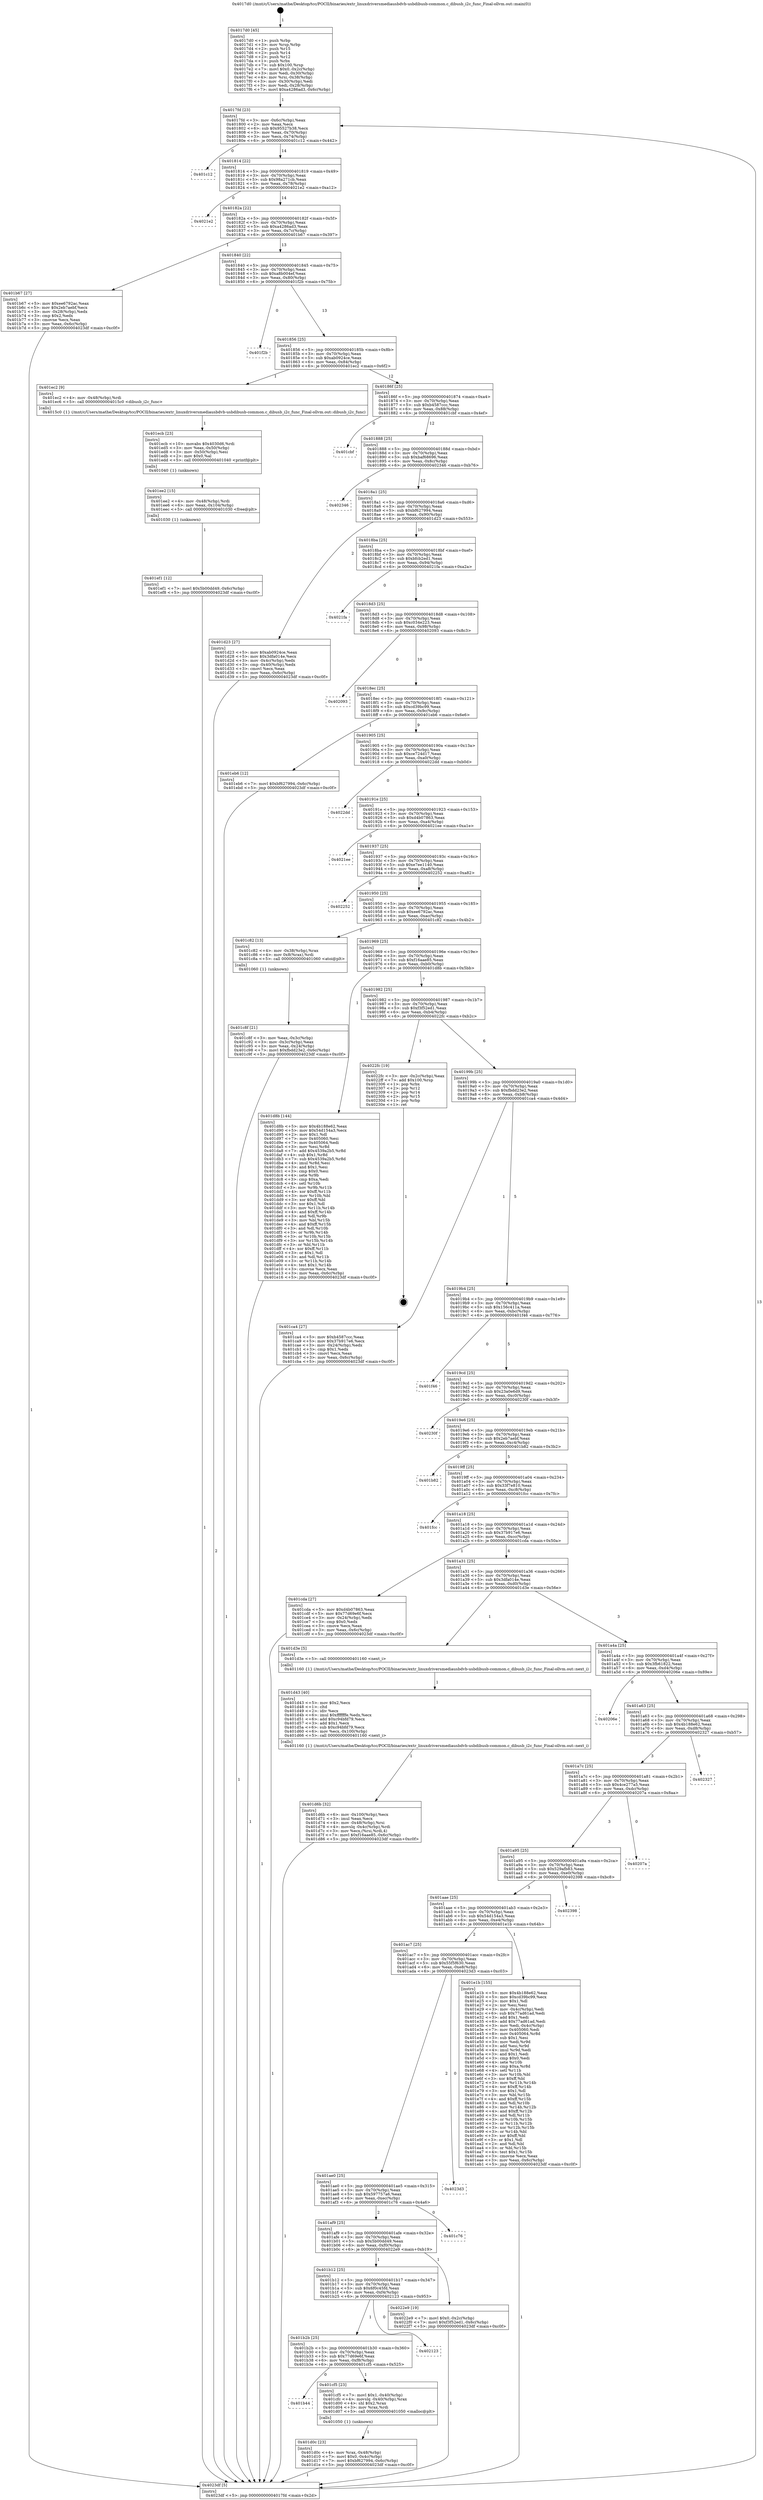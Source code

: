 digraph "0x4017d0" {
  label = "0x4017d0 (/mnt/c/Users/mathe/Desktop/tcc/POCII/binaries/extr_linuxdriversmediausbdvb-usbdibusb-common.c_dibusb_i2c_func_Final-ollvm.out::main(0))"
  labelloc = "t"
  node[shape=record]

  Entry [label="",width=0.3,height=0.3,shape=circle,fillcolor=black,style=filled]
  "0x4017fd" [label="{
     0x4017fd [23]\l
     | [instrs]\l
     &nbsp;&nbsp;0x4017fd \<+3\>: mov -0x6c(%rbp),%eax\l
     &nbsp;&nbsp;0x401800 \<+2\>: mov %eax,%ecx\l
     &nbsp;&nbsp;0x401802 \<+6\>: sub $0x95527b38,%ecx\l
     &nbsp;&nbsp;0x401808 \<+3\>: mov %eax,-0x70(%rbp)\l
     &nbsp;&nbsp;0x40180b \<+3\>: mov %ecx,-0x74(%rbp)\l
     &nbsp;&nbsp;0x40180e \<+6\>: je 0000000000401c12 \<main+0x442\>\l
  }"]
  "0x401c12" [label="{
     0x401c12\l
  }", style=dashed]
  "0x401814" [label="{
     0x401814 [22]\l
     | [instrs]\l
     &nbsp;&nbsp;0x401814 \<+5\>: jmp 0000000000401819 \<main+0x49\>\l
     &nbsp;&nbsp;0x401819 \<+3\>: mov -0x70(%rbp),%eax\l
     &nbsp;&nbsp;0x40181c \<+5\>: sub $0x98a271cb,%eax\l
     &nbsp;&nbsp;0x401821 \<+3\>: mov %eax,-0x78(%rbp)\l
     &nbsp;&nbsp;0x401824 \<+6\>: je 00000000004021e2 \<main+0xa12\>\l
  }"]
  Exit [label="",width=0.3,height=0.3,shape=circle,fillcolor=black,style=filled,peripheries=2]
  "0x4021e2" [label="{
     0x4021e2\l
  }", style=dashed]
  "0x40182a" [label="{
     0x40182a [22]\l
     | [instrs]\l
     &nbsp;&nbsp;0x40182a \<+5\>: jmp 000000000040182f \<main+0x5f\>\l
     &nbsp;&nbsp;0x40182f \<+3\>: mov -0x70(%rbp),%eax\l
     &nbsp;&nbsp;0x401832 \<+5\>: sub $0xa4286ad3,%eax\l
     &nbsp;&nbsp;0x401837 \<+3\>: mov %eax,-0x7c(%rbp)\l
     &nbsp;&nbsp;0x40183a \<+6\>: je 0000000000401b67 \<main+0x397\>\l
  }"]
  "0x401ef1" [label="{
     0x401ef1 [12]\l
     | [instrs]\l
     &nbsp;&nbsp;0x401ef1 \<+7\>: movl $0x5b00dd49,-0x6c(%rbp)\l
     &nbsp;&nbsp;0x401ef8 \<+5\>: jmp 00000000004023df \<main+0xc0f\>\l
  }"]
  "0x401b67" [label="{
     0x401b67 [27]\l
     | [instrs]\l
     &nbsp;&nbsp;0x401b67 \<+5\>: mov $0xee6792ac,%eax\l
     &nbsp;&nbsp;0x401b6c \<+5\>: mov $0x2eb7aebf,%ecx\l
     &nbsp;&nbsp;0x401b71 \<+3\>: mov -0x28(%rbp),%edx\l
     &nbsp;&nbsp;0x401b74 \<+3\>: cmp $0x2,%edx\l
     &nbsp;&nbsp;0x401b77 \<+3\>: cmovne %ecx,%eax\l
     &nbsp;&nbsp;0x401b7a \<+3\>: mov %eax,-0x6c(%rbp)\l
     &nbsp;&nbsp;0x401b7d \<+5\>: jmp 00000000004023df \<main+0xc0f\>\l
  }"]
  "0x401840" [label="{
     0x401840 [22]\l
     | [instrs]\l
     &nbsp;&nbsp;0x401840 \<+5\>: jmp 0000000000401845 \<main+0x75\>\l
     &nbsp;&nbsp;0x401845 \<+3\>: mov -0x70(%rbp),%eax\l
     &nbsp;&nbsp;0x401848 \<+5\>: sub $0xa8b004ef,%eax\l
     &nbsp;&nbsp;0x40184d \<+3\>: mov %eax,-0x80(%rbp)\l
     &nbsp;&nbsp;0x401850 \<+6\>: je 0000000000401f2b \<main+0x75b\>\l
  }"]
  "0x4023df" [label="{
     0x4023df [5]\l
     | [instrs]\l
     &nbsp;&nbsp;0x4023df \<+5\>: jmp 00000000004017fd \<main+0x2d\>\l
  }"]
  "0x4017d0" [label="{
     0x4017d0 [45]\l
     | [instrs]\l
     &nbsp;&nbsp;0x4017d0 \<+1\>: push %rbp\l
     &nbsp;&nbsp;0x4017d1 \<+3\>: mov %rsp,%rbp\l
     &nbsp;&nbsp;0x4017d4 \<+2\>: push %r15\l
     &nbsp;&nbsp;0x4017d6 \<+2\>: push %r14\l
     &nbsp;&nbsp;0x4017d8 \<+2\>: push %r12\l
     &nbsp;&nbsp;0x4017da \<+1\>: push %rbx\l
     &nbsp;&nbsp;0x4017db \<+7\>: sub $0x100,%rsp\l
     &nbsp;&nbsp;0x4017e2 \<+7\>: movl $0x0,-0x2c(%rbp)\l
     &nbsp;&nbsp;0x4017e9 \<+3\>: mov %edi,-0x30(%rbp)\l
     &nbsp;&nbsp;0x4017ec \<+4\>: mov %rsi,-0x38(%rbp)\l
     &nbsp;&nbsp;0x4017f0 \<+3\>: mov -0x30(%rbp),%edi\l
     &nbsp;&nbsp;0x4017f3 \<+3\>: mov %edi,-0x28(%rbp)\l
     &nbsp;&nbsp;0x4017f6 \<+7\>: movl $0xa4286ad3,-0x6c(%rbp)\l
  }"]
  "0x401ee2" [label="{
     0x401ee2 [15]\l
     | [instrs]\l
     &nbsp;&nbsp;0x401ee2 \<+4\>: mov -0x48(%rbp),%rdi\l
     &nbsp;&nbsp;0x401ee6 \<+6\>: mov %eax,-0x104(%rbp)\l
     &nbsp;&nbsp;0x401eec \<+5\>: call 0000000000401030 \<free@plt\>\l
     | [calls]\l
     &nbsp;&nbsp;0x401030 \{1\} (unknown)\l
  }"]
  "0x401f2b" [label="{
     0x401f2b\l
  }", style=dashed]
  "0x401856" [label="{
     0x401856 [25]\l
     | [instrs]\l
     &nbsp;&nbsp;0x401856 \<+5\>: jmp 000000000040185b \<main+0x8b\>\l
     &nbsp;&nbsp;0x40185b \<+3\>: mov -0x70(%rbp),%eax\l
     &nbsp;&nbsp;0x40185e \<+5\>: sub $0xab0924ce,%eax\l
     &nbsp;&nbsp;0x401863 \<+6\>: mov %eax,-0x84(%rbp)\l
     &nbsp;&nbsp;0x401869 \<+6\>: je 0000000000401ec2 \<main+0x6f2\>\l
  }"]
  "0x401ecb" [label="{
     0x401ecb [23]\l
     | [instrs]\l
     &nbsp;&nbsp;0x401ecb \<+10\>: movabs $0x4030d6,%rdi\l
     &nbsp;&nbsp;0x401ed5 \<+3\>: mov %eax,-0x50(%rbp)\l
     &nbsp;&nbsp;0x401ed8 \<+3\>: mov -0x50(%rbp),%esi\l
     &nbsp;&nbsp;0x401edb \<+2\>: mov $0x0,%al\l
     &nbsp;&nbsp;0x401edd \<+5\>: call 0000000000401040 \<printf@plt\>\l
     | [calls]\l
     &nbsp;&nbsp;0x401040 \{1\} (unknown)\l
  }"]
  "0x401ec2" [label="{
     0x401ec2 [9]\l
     | [instrs]\l
     &nbsp;&nbsp;0x401ec2 \<+4\>: mov -0x48(%rbp),%rdi\l
     &nbsp;&nbsp;0x401ec6 \<+5\>: call 00000000004015c0 \<dibusb_i2c_func\>\l
     | [calls]\l
     &nbsp;&nbsp;0x4015c0 \{1\} (/mnt/c/Users/mathe/Desktop/tcc/POCII/binaries/extr_linuxdriversmediausbdvb-usbdibusb-common.c_dibusb_i2c_func_Final-ollvm.out::dibusb_i2c_func)\l
  }"]
  "0x40186f" [label="{
     0x40186f [25]\l
     | [instrs]\l
     &nbsp;&nbsp;0x40186f \<+5\>: jmp 0000000000401874 \<main+0xa4\>\l
     &nbsp;&nbsp;0x401874 \<+3\>: mov -0x70(%rbp),%eax\l
     &nbsp;&nbsp;0x401877 \<+5\>: sub $0xb4587ccc,%eax\l
     &nbsp;&nbsp;0x40187c \<+6\>: mov %eax,-0x88(%rbp)\l
     &nbsp;&nbsp;0x401882 \<+6\>: je 0000000000401cbf \<main+0x4ef\>\l
  }"]
  "0x401d6b" [label="{
     0x401d6b [32]\l
     | [instrs]\l
     &nbsp;&nbsp;0x401d6b \<+6\>: mov -0x100(%rbp),%ecx\l
     &nbsp;&nbsp;0x401d71 \<+3\>: imul %eax,%ecx\l
     &nbsp;&nbsp;0x401d74 \<+4\>: mov -0x48(%rbp),%rsi\l
     &nbsp;&nbsp;0x401d78 \<+4\>: movslq -0x4c(%rbp),%rdi\l
     &nbsp;&nbsp;0x401d7c \<+3\>: mov %ecx,(%rsi,%rdi,4)\l
     &nbsp;&nbsp;0x401d7f \<+7\>: movl $0xf16aae85,-0x6c(%rbp)\l
     &nbsp;&nbsp;0x401d86 \<+5\>: jmp 00000000004023df \<main+0xc0f\>\l
  }"]
  "0x401cbf" [label="{
     0x401cbf\l
  }", style=dashed]
  "0x401888" [label="{
     0x401888 [25]\l
     | [instrs]\l
     &nbsp;&nbsp;0x401888 \<+5\>: jmp 000000000040188d \<main+0xbd\>\l
     &nbsp;&nbsp;0x40188d \<+3\>: mov -0x70(%rbp),%eax\l
     &nbsp;&nbsp;0x401890 \<+5\>: sub $0xbaf68696,%eax\l
     &nbsp;&nbsp;0x401895 \<+6\>: mov %eax,-0x8c(%rbp)\l
     &nbsp;&nbsp;0x40189b \<+6\>: je 0000000000402346 \<main+0xb76\>\l
  }"]
  "0x401d43" [label="{
     0x401d43 [40]\l
     | [instrs]\l
     &nbsp;&nbsp;0x401d43 \<+5\>: mov $0x2,%ecx\l
     &nbsp;&nbsp;0x401d48 \<+1\>: cltd\l
     &nbsp;&nbsp;0x401d49 \<+2\>: idiv %ecx\l
     &nbsp;&nbsp;0x401d4b \<+6\>: imul $0xfffffffe,%edx,%ecx\l
     &nbsp;&nbsp;0x401d51 \<+6\>: add $0xc94bfd79,%ecx\l
     &nbsp;&nbsp;0x401d57 \<+3\>: add $0x1,%ecx\l
     &nbsp;&nbsp;0x401d5a \<+6\>: sub $0xc94bfd79,%ecx\l
     &nbsp;&nbsp;0x401d60 \<+6\>: mov %ecx,-0x100(%rbp)\l
     &nbsp;&nbsp;0x401d66 \<+5\>: call 0000000000401160 \<next_i\>\l
     | [calls]\l
     &nbsp;&nbsp;0x401160 \{1\} (/mnt/c/Users/mathe/Desktop/tcc/POCII/binaries/extr_linuxdriversmediausbdvb-usbdibusb-common.c_dibusb_i2c_func_Final-ollvm.out::next_i)\l
  }"]
  "0x402346" [label="{
     0x402346\l
  }", style=dashed]
  "0x4018a1" [label="{
     0x4018a1 [25]\l
     | [instrs]\l
     &nbsp;&nbsp;0x4018a1 \<+5\>: jmp 00000000004018a6 \<main+0xd6\>\l
     &nbsp;&nbsp;0x4018a6 \<+3\>: mov -0x70(%rbp),%eax\l
     &nbsp;&nbsp;0x4018a9 \<+5\>: sub $0xbf627994,%eax\l
     &nbsp;&nbsp;0x4018ae \<+6\>: mov %eax,-0x90(%rbp)\l
     &nbsp;&nbsp;0x4018b4 \<+6\>: je 0000000000401d23 \<main+0x553\>\l
  }"]
  "0x401d0c" [label="{
     0x401d0c [23]\l
     | [instrs]\l
     &nbsp;&nbsp;0x401d0c \<+4\>: mov %rax,-0x48(%rbp)\l
     &nbsp;&nbsp;0x401d10 \<+7\>: movl $0x0,-0x4c(%rbp)\l
     &nbsp;&nbsp;0x401d17 \<+7\>: movl $0xbf627994,-0x6c(%rbp)\l
     &nbsp;&nbsp;0x401d1e \<+5\>: jmp 00000000004023df \<main+0xc0f\>\l
  }"]
  "0x401d23" [label="{
     0x401d23 [27]\l
     | [instrs]\l
     &nbsp;&nbsp;0x401d23 \<+5\>: mov $0xab0924ce,%eax\l
     &nbsp;&nbsp;0x401d28 \<+5\>: mov $0x3dfa014e,%ecx\l
     &nbsp;&nbsp;0x401d2d \<+3\>: mov -0x4c(%rbp),%edx\l
     &nbsp;&nbsp;0x401d30 \<+3\>: cmp -0x40(%rbp),%edx\l
     &nbsp;&nbsp;0x401d33 \<+3\>: cmovl %ecx,%eax\l
     &nbsp;&nbsp;0x401d36 \<+3\>: mov %eax,-0x6c(%rbp)\l
     &nbsp;&nbsp;0x401d39 \<+5\>: jmp 00000000004023df \<main+0xc0f\>\l
  }"]
  "0x4018ba" [label="{
     0x4018ba [25]\l
     | [instrs]\l
     &nbsp;&nbsp;0x4018ba \<+5\>: jmp 00000000004018bf \<main+0xef\>\l
     &nbsp;&nbsp;0x4018bf \<+3\>: mov -0x70(%rbp),%eax\l
     &nbsp;&nbsp;0x4018c2 \<+5\>: sub $0xbfcb2ed1,%eax\l
     &nbsp;&nbsp;0x4018c7 \<+6\>: mov %eax,-0x94(%rbp)\l
     &nbsp;&nbsp;0x4018cd \<+6\>: je 00000000004021fa \<main+0xa2a\>\l
  }"]
  "0x401b44" [label="{
     0x401b44\l
  }", style=dashed]
  "0x4021fa" [label="{
     0x4021fa\l
  }", style=dashed]
  "0x4018d3" [label="{
     0x4018d3 [25]\l
     | [instrs]\l
     &nbsp;&nbsp;0x4018d3 \<+5\>: jmp 00000000004018d8 \<main+0x108\>\l
     &nbsp;&nbsp;0x4018d8 \<+3\>: mov -0x70(%rbp),%eax\l
     &nbsp;&nbsp;0x4018db \<+5\>: sub $0xc034e223,%eax\l
     &nbsp;&nbsp;0x4018e0 \<+6\>: mov %eax,-0x98(%rbp)\l
     &nbsp;&nbsp;0x4018e6 \<+6\>: je 0000000000402093 \<main+0x8c3\>\l
  }"]
  "0x401cf5" [label="{
     0x401cf5 [23]\l
     | [instrs]\l
     &nbsp;&nbsp;0x401cf5 \<+7\>: movl $0x1,-0x40(%rbp)\l
     &nbsp;&nbsp;0x401cfc \<+4\>: movslq -0x40(%rbp),%rax\l
     &nbsp;&nbsp;0x401d00 \<+4\>: shl $0x2,%rax\l
     &nbsp;&nbsp;0x401d04 \<+3\>: mov %rax,%rdi\l
     &nbsp;&nbsp;0x401d07 \<+5\>: call 0000000000401050 \<malloc@plt\>\l
     | [calls]\l
     &nbsp;&nbsp;0x401050 \{1\} (unknown)\l
  }"]
  "0x402093" [label="{
     0x402093\l
  }", style=dashed]
  "0x4018ec" [label="{
     0x4018ec [25]\l
     | [instrs]\l
     &nbsp;&nbsp;0x4018ec \<+5\>: jmp 00000000004018f1 \<main+0x121\>\l
     &nbsp;&nbsp;0x4018f1 \<+3\>: mov -0x70(%rbp),%eax\l
     &nbsp;&nbsp;0x4018f4 \<+5\>: sub $0xcd39bc99,%eax\l
     &nbsp;&nbsp;0x4018f9 \<+6\>: mov %eax,-0x9c(%rbp)\l
     &nbsp;&nbsp;0x4018ff \<+6\>: je 0000000000401eb6 \<main+0x6e6\>\l
  }"]
  "0x401b2b" [label="{
     0x401b2b [25]\l
     | [instrs]\l
     &nbsp;&nbsp;0x401b2b \<+5\>: jmp 0000000000401b30 \<main+0x360\>\l
     &nbsp;&nbsp;0x401b30 \<+3\>: mov -0x70(%rbp),%eax\l
     &nbsp;&nbsp;0x401b33 \<+5\>: sub $0x77d69e6f,%eax\l
     &nbsp;&nbsp;0x401b38 \<+6\>: mov %eax,-0xf8(%rbp)\l
     &nbsp;&nbsp;0x401b3e \<+6\>: je 0000000000401cf5 \<main+0x525\>\l
  }"]
  "0x401eb6" [label="{
     0x401eb6 [12]\l
     | [instrs]\l
     &nbsp;&nbsp;0x401eb6 \<+7\>: movl $0xbf627994,-0x6c(%rbp)\l
     &nbsp;&nbsp;0x401ebd \<+5\>: jmp 00000000004023df \<main+0xc0f\>\l
  }"]
  "0x401905" [label="{
     0x401905 [25]\l
     | [instrs]\l
     &nbsp;&nbsp;0x401905 \<+5\>: jmp 000000000040190a \<main+0x13a\>\l
     &nbsp;&nbsp;0x40190a \<+3\>: mov -0x70(%rbp),%eax\l
     &nbsp;&nbsp;0x40190d \<+5\>: sub $0xce724d17,%eax\l
     &nbsp;&nbsp;0x401912 \<+6\>: mov %eax,-0xa0(%rbp)\l
     &nbsp;&nbsp;0x401918 \<+6\>: je 00000000004022dd \<main+0xb0d\>\l
  }"]
  "0x402123" [label="{
     0x402123\l
  }", style=dashed]
  "0x4022dd" [label="{
     0x4022dd\l
  }", style=dashed]
  "0x40191e" [label="{
     0x40191e [25]\l
     | [instrs]\l
     &nbsp;&nbsp;0x40191e \<+5\>: jmp 0000000000401923 \<main+0x153\>\l
     &nbsp;&nbsp;0x401923 \<+3\>: mov -0x70(%rbp),%eax\l
     &nbsp;&nbsp;0x401926 \<+5\>: sub $0xd4b07863,%eax\l
     &nbsp;&nbsp;0x40192b \<+6\>: mov %eax,-0xa4(%rbp)\l
     &nbsp;&nbsp;0x401931 \<+6\>: je 00000000004021ee \<main+0xa1e\>\l
  }"]
  "0x401b12" [label="{
     0x401b12 [25]\l
     | [instrs]\l
     &nbsp;&nbsp;0x401b12 \<+5\>: jmp 0000000000401b17 \<main+0x347\>\l
     &nbsp;&nbsp;0x401b17 \<+3\>: mov -0x70(%rbp),%eax\l
     &nbsp;&nbsp;0x401b1a \<+5\>: sub $0x6f0c45fd,%eax\l
     &nbsp;&nbsp;0x401b1f \<+6\>: mov %eax,-0xf4(%rbp)\l
     &nbsp;&nbsp;0x401b25 \<+6\>: je 0000000000402123 \<main+0x953\>\l
  }"]
  "0x4021ee" [label="{
     0x4021ee\l
  }", style=dashed]
  "0x401937" [label="{
     0x401937 [25]\l
     | [instrs]\l
     &nbsp;&nbsp;0x401937 \<+5\>: jmp 000000000040193c \<main+0x16c\>\l
     &nbsp;&nbsp;0x40193c \<+3\>: mov -0x70(%rbp),%eax\l
     &nbsp;&nbsp;0x40193f \<+5\>: sub $0xe7ee1140,%eax\l
     &nbsp;&nbsp;0x401944 \<+6\>: mov %eax,-0xa8(%rbp)\l
     &nbsp;&nbsp;0x40194a \<+6\>: je 0000000000402252 \<main+0xa82\>\l
  }"]
  "0x4022e9" [label="{
     0x4022e9 [19]\l
     | [instrs]\l
     &nbsp;&nbsp;0x4022e9 \<+7\>: movl $0x0,-0x2c(%rbp)\l
     &nbsp;&nbsp;0x4022f0 \<+7\>: movl $0xf3f52ed1,-0x6c(%rbp)\l
     &nbsp;&nbsp;0x4022f7 \<+5\>: jmp 00000000004023df \<main+0xc0f\>\l
  }"]
  "0x402252" [label="{
     0x402252\l
  }", style=dashed]
  "0x401950" [label="{
     0x401950 [25]\l
     | [instrs]\l
     &nbsp;&nbsp;0x401950 \<+5\>: jmp 0000000000401955 \<main+0x185\>\l
     &nbsp;&nbsp;0x401955 \<+3\>: mov -0x70(%rbp),%eax\l
     &nbsp;&nbsp;0x401958 \<+5\>: sub $0xee6792ac,%eax\l
     &nbsp;&nbsp;0x40195d \<+6\>: mov %eax,-0xac(%rbp)\l
     &nbsp;&nbsp;0x401963 \<+6\>: je 0000000000401c82 \<main+0x4b2\>\l
  }"]
  "0x401af9" [label="{
     0x401af9 [25]\l
     | [instrs]\l
     &nbsp;&nbsp;0x401af9 \<+5\>: jmp 0000000000401afe \<main+0x32e\>\l
     &nbsp;&nbsp;0x401afe \<+3\>: mov -0x70(%rbp),%eax\l
     &nbsp;&nbsp;0x401b01 \<+5\>: sub $0x5b00dd49,%eax\l
     &nbsp;&nbsp;0x401b06 \<+6\>: mov %eax,-0xf0(%rbp)\l
     &nbsp;&nbsp;0x401b0c \<+6\>: je 00000000004022e9 \<main+0xb19\>\l
  }"]
  "0x401c82" [label="{
     0x401c82 [13]\l
     | [instrs]\l
     &nbsp;&nbsp;0x401c82 \<+4\>: mov -0x38(%rbp),%rax\l
     &nbsp;&nbsp;0x401c86 \<+4\>: mov 0x8(%rax),%rdi\l
     &nbsp;&nbsp;0x401c8a \<+5\>: call 0000000000401060 \<atoi@plt\>\l
     | [calls]\l
     &nbsp;&nbsp;0x401060 \{1\} (unknown)\l
  }"]
  "0x401969" [label="{
     0x401969 [25]\l
     | [instrs]\l
     &nbsp;&nbsp;0x401969 \<+5\>: jmp 000000000040196e \<main+0x19e\>\l
     &nbsp;&nbsp;0x40196e \<+3\>: mov -0x70(%rbp),%eax\l
     &nbsp;&nbsp;0x401971 \<+5\>: sub $0xf16aae85,%eax\l
     &nbsp;&nbsp;0x401976 \<+6\>: mov %eax,-0xb0(%rbp)\l
     &nbsp;&nbsp;0x40197c \<+6\>: je 0000000000401d8b \<main+0x5bb\>\l
  }"]
  "0x401c8f" [label="{
     0x401c8f [21]\l
     | [instrs]\l
     &nbsp;&nbsp;0x401c8f \<+3\>: mov %eax,-0x3c(%rbp)\l
     &nbsp;&nbsp;0x401c92 \<+3\>: mov -0x3c(%rbp),%eax\l
     &nbsp;&nbsp;0x401c95 \<+3\>: mov %eax,-0x24(%rbp)\l
     &nbsp;&nbsp;0x401c98 \<+7\>: movl $0xfbdd23e2,-0x6c(%rbp)\l
     &nbsp;&nbsp;0x401c9f \<+5\>: jmp 00000000004023df \<main+0xc0f\>\l
  }"]
  "0x401c76" [label="{
     0x401c76\l
  }", style=dashed]
  "0x401d8b" [label="{
     0x401d8b [144]\l
     | [instrs]\l
     &nbsp;&nbsp;0x401d8b \<+5\>: mov $0x4b188e62,%eax\l
     &nbsp;&nbsp;0x401d90 \<+5\>: mov $0x54d154a3,%ecx\l
     &nbsp;&nbsp;0x401d95 \<+2\>: mov $0x1,%dl\l
     &nbsp;&nbsp;0x401d97 \<+7\>: mov 0x405060,%esi\l
     &nbsp;&nbsp;0x401d9e \<+7\>: mov 0x405064,%edi\l
     &nbsp;&nbsp;0x401da5 \<+3\>: mov %esi,%r8d\l
     &nbsp;&nbsp;0x401da8 \<+7\>: add $0x4539a2b5,%r8d\l
     &nbsp;&nbsp;0x401daf \<+4\>: sub $0x1,%r8d\l
     &nbsp;&nbsp;0x401db3 \<+7\>: sub $0x4539a2b5,%r8d\l
     &nbsp;&nbsp;0x401dba \<+4\>: imul %r8d,%esi\l
     &nbsp;&nbsp;0x401dbe \<+3\>: and $0x1,%esi\l
     &nbsp;&nbsp;0x401dc1 \<+3\>: cmp $0x0,%esi\l
     &nbsp;&nbsp;0x401dc4 \<+4\>: sete %r9b\l
     &nbsp;&nbsp;0x401dc8 \<+3\>: cmp $0xa,%edi\l
     &nbsp;&nbsp;0x401dcb \<+4\>: setl %r10b\l
     &nbsp;&nbsp;0x401dcf \<+3\>: mov %r9b,%r11b\l
     &nbsp;&nbsp;0x401dd2 \<+4\>: xor $0xff,%r11b\l
     &nbsp;&nbsp;0x401dd6 \<+3\>: mov %r10b,%bl\l
     &nbsp;&nbsp;0x401dd9 \<+3\>: xor $0xff,%bl\l
     &nbsp;&nbsp;0x401ddc \<+3\>: xor $0x1,%dl\l
     &nbsp;&nbsp;0x401ddf \<+3\>: mov %r11b,%r14b\l
     &nbsp;&nbsp;0x401de2 \<+4\>: and $0xff,%r14b\l
     &nbsp;&nbsp;0x401de6 \<+3\>: and %dl,%r9b\l
     &nbsp;&nbsp;0x401de9 \<+3\>: mov %bl,%r15b\l
     &nbsp;&nbsp;0x401dec \<+4\>: and $0xff,%r15b\l
     &nbsp;&nbsp;0x401df0 \<+3\>: and %dl,%r10b\l
     &nbsp;&nbsp;0x401df3 \<+3\>: or %r9b,%r14b\l
     &nbsp;&nbsp;0x401df6 \<+3\>: or %r10b,%r15b\l
     &nbsp;&nbsp;0x401df9 \<+3\>: xor %r15b,%r14b\l
     &nbsp;&nbsp;0x401dfc \<+3\>: or %bl,%r11b\l
     &nbsp;&nbsp;0x401dff \<+4\>: xor $0xff,%r11b\l
     &nbsp;&nbsp;0x401e03 \<+3\>: or $0x1,%dl\l
     &nbsp;&nbsp;0x401e06 \<+3\>: and %dl,%r11b\l
     &nbsp;&nbsp;0x401e09 \<+3\>: or %r11b,%r14b\l
     &nbsp;&nbsp;0x401e0c \<+4\>: test $0x1,%r14b\l
     &nbsp;&nbsp;0x401e10 \<+3\>: cmovne %ecx,%eax\l
     &nbsp;&nbsp;0x401e13 \<+3\>: mov %eax,-0x6c(%rbp)\l
     &nbsp;&nbsp;0x401e16 \<+5\>: jmp 00000000004023df \<main+0xc0f\>\l
  }"]
  "0x401982" [label="{
     0x401982 [25]\l
     | [instrs]\l
     &nbsp;&nbsp;0x401982 \<+5\>: jmp 0000000000401987 \<main+0x1b7\>\l
     &nbsp;&nbsp;0x401987 \<+3\>: mov -0x70(%rbp),%eax\l
     &nbsp;&nbsp;0x40198a \<+5\>: sub $0xf3f52ed1,%eax\l
     &nbsp;&nbsp;0x40198f \<+6\>: mov %eax,-0xb4(%rbp)\l
     &nbsp;&nbsp;0x401995 \<+6\>: je 00000000004022fc \<main+0xb2c\>\l
  }"]
  "0x401ae0" [label="{
     0x401ae0 [25]\l
     | [instrs]\l
     &nbsp;&nbsp;0x401ae0 \<+5\>: jmp 0000000000401ae5 \<main+0x315\>\l
     &nbsp;&nbsp;0x401ae5 \<+3\>: mov -0x70(%rbp),%eax\l
     &nbsp;&nbsp;0x401ae8 \<+5\>: sub $0x597757a6,%eax\l
     &nbsp;&nbsp;0x401aed \<+6\>: mov %eax,-0xec(%rbp)\l
     &nbsp;&nbsp;0x401af3 \<+6\>: je 0000000000401c76 \<main+0x4a6\>\l
  }"]
  "0x4022fc" [label="{
     0x4022fc [19]\l
     | [instrs]\l
     &nbsp;&nbsp;0x4022fc \<+3\>: mov -0x2c(%rbp),%eax\l
     &nbsp;&nbsp;0x4022ff \<+7\>: add $0x100,%rsp\l
     &nbsp;&nbsp;0x402306 \<+1\>: pop %rbx\l
     &nbsp;&nbsp;0x402307 \<+2\>: pop %r12\l
     &nbsp;&nbsp;0x402309 \<+2\>: pop %r14\l
     &nbsp;&nbsp;0x40230b \<+2\>: pop %r15\l
     &nbsp;&nbsp;0x40230d \<+1\>: pop %rbp\l
     &nbsp;&nbsp;0x40230e \<+1\>: ret\l
  }"]
  "0x40199b" [label="{
     0x40199b [25]\l
     | [instrs]\l
     &nbsp;&nbsp;0x40199b \<+5\>: jmp 00000000004019a0 \<main+0x1d0\>\l
     &nbsp;&nbsp;0x4019a0 \<+3\>: mov -0x70(%rbp),%eax\l
     &nbsp;&nbsp;0x4019a3 \<+5\>: sub $0xfbdd23e2,%eax\l
     &nbsp;&nbsp;0x4019a8 \<+6\>: mov %eax,-0xb8(%rbp)\l
     &nbsp;&nbsp;0x4019ae \<+6\>: je 0000000000401ca4 \<main+0x4d4\>\l
  }"]
  "0x4023d3" [label="{
     0x4023d3\l
  }", style=dashed]
  "0x401ca4" [label="{
     0x401ca4 [27]\l
     | [instrs]\l
     &nbsp;&nbsp;0x401ca4 \<+5\>: mov $0xb4587ccc,%eax\l
     &nbsp;&nbsp;0x401ca9 \<+5\>: mov $0x37b917e6,%ecx\l
     &nbsp;&nbsp;0x401cae \<+3\>: mov -0x24(%rbp),%edx\l
     &nbsp;&nbsp;0x401cb1 \<+3\>: cmp $0x1,%edx\l
     &nbsp;&nbsp;0x401cb4 \<+3\>: cmovl %ecx,%eax\l
     &nbsp;&nbsp;0x401cb7 \<+3\>: mov %eax,-0x6c(%rbp)\l
     &nbsp;&nbsp;0x401cba \<+5\>: jmp 00000000004023df \<main+0xc0f\>\l
  }"]
  "0x4019b4" [label="{
     0x4019b4 [25]\l
     | [instrs]\l
     &nbsp;&nbsp;0x4019b4 \<+5\>: jmp 00000000004019b9 \<main+0x1e9\>\l
     &nbsp;&nbsp;0x4019b9 \<+3\>: mov -0x70(%rbp),%eax\l
     &nbsp;&nbsp;0x4019bc \<+5\>: sub $0x156c411a,%eax\l
     &nbsp;&nbsp;0x4019c1 \<+6\>: mov %eax,-0xbc(%rbp)\l
     &nbsp;&nbsp;0x4019c7 \<+6\>: je 0000000000401f46 \<main+0x776\>\l
  }"]
  "0x401ac7" [label="{
     0x401ac7 [25]\l
     | [instrs]\l
     &nbsp;&nbsp;0x401ac7 \<+5\>: jmp 0000000000401acc \<main+0x2fc\>\l
     &nbsp;&nbsp;0x401acc \<+3\>: mov -0x70(%rbp),%eax\l
     &nbsp;&nbsp;0x401acf \<+5\>: sub $0x55f5f630,%eax\l
     &nbsp;&nbsp;0x401ad4 \<+6\>: mov %eax,-0xe8(%rbp)\l
     &nbsp;&nbsp;0x401ada \<+6\>: je 00000000004023d3 \<main+0xc03\>\l
  }"]
  "0x401f46" [label="{
     0x401f46\l
  }", style=dashed]
  "0x4019cd" [label="{
     0x4019cd [25]\l
     | [instrs]\l
     &nbsp;&nbsp;0x4019cd \<+5\>: jmp 00000000004019d2 \<main+0x202\>\l
     &nbsp;&nbsp;0x4019d2 \<+3\>: mov -0x70(%rbp),%eax\l
     &nbsp;&nbsp;0x4019d5 \<+5\>: sub $0x23a0e6d9,%eax\l
     &nbsp;&nbsp;0x4019da \<+6\>: mov %eax,-0xc0(%rbp)\l
     &nbsp;&nbsp;0x4019e0 \<+6\>: je 000000000040230f \<main+0xb3f\>\l
  }"]
  "0x401e1b" [label="{
     0x401e1b [155]\l
     | [instrs]\l
     &nbsp;&nbsp;0x401e1b \<+5\>: mov $0x4b188e62,%eax\l
     &nbsp;&nbsp;0x401e20 \<+5\>: mov $0xcd39bc99,%ecx\l
     &nbsp;&nbsp;0x401e25 \<+2\>: mov $0x1,%dl\l
     &nbsp;&nbsp;0x401e27 \<+2\>: xor %esi,%esi\l
     &nbsp;&nbsp;0x401e29 \<+3\>: mov -0x4c(%rbp),%edi\l
     &nbsp;&nbsp;0x401e2c \<+6\>: sub $0x77ad61ad,%edi\l
     &nbsp;&nbsp;0x401e32 \<+3\>: add $0x1,%edi\l
     &nbsp;&nbsp;0x401e35 \<+6\>: add $0x77ad61ad,%edi\l
     &nbsp;&nbsp;0x401e3b \<+3\>: mov %edi,-0x4c(%rbp)\l
     &nbsp;&nbsp;0x401e3e \<+7\>: mov 0x405060,%edi\l
     &nbsp;&nbsp;0x401e45 \<+8\>: mov 0x405064,%r8d\l
     &nbsp;&nbsp;0x401e4d \<+3\>: sub $0x1,%esi\l
     &nbsp;&nbsp;0x401e50 \<+3\>: mov %edi,%r9d\l
     &nbsp;&nbsp;0x401e53 \<+3\>: add %esi,%r9d\l
     &nbsp;&nbsp;0x401e56 \<+4\>: imul %r9d,%edi\l
     &nbsp;&nbsp;0x401e5a \<+3\>: and $0x1,%edi\l
     &nbsp;&nbsp;0x401e5d \<+3\>: cmp $0x0,%edi\l
     &nbsp;&nbsp;0x401e60 \<+4\>: sete %r10b\l
     &nbsp;&nbsp;0x401e64 \<+4\>: cmp $0xa,%r8d\l
     &nbsp;&nbsp;0x401e68 \<+4\>: setl %r11b\l
     &nbsp;&nbsp;0x401e6c \<+3\>: mov %r10b,%bl\l
     &nbsp;&nbsp;0x401e6f \<+3\>: xor $0xff,%bl\l
     &nbsp;&nbsp;0x401e72 \<+3\>: mov %r11b,%r14b\l
     &nbsp;&nbsp;0x401e75 \<+4\>: xor $0xff,%r14b\l
     &nbsp;&nbsp;0x401e79 \<+3\>: xor $0x1,%dl\l
     &nbsp;&nbsp;0x401e7c \<+3\>: mov %bl,%r15b\l
     &nbsp;&nbsp;0x401e7f \<+4\>: and $0xff,%r15b\l
     &nbsp;&nbsp;0x401e83 \<+3\>: and %dl,%r10b\l
     &nbsp;&nbsp;0x401e86 \<+3\>: mov %r14b,%r12b\l
     &nbsp;&nbsp;0x401e89 \<+4\>: and $0xff,%r12b\l
     &nbsp;&nbsp;0x401e8d \<+3\>: and %dl,%r11b\l
     &nbsp;&nbsp;0x401e90 \<+3\>: or %r10b,%r15b\l
     &nbsp;&nbsp;0x401e93 \<+3\>: or %r11b,%r12b\l
     &nbsp;&nbsp;0x401e96 \<+3\>: xor %r12b,%r15b\l
     &nbsp;&nbsp;0x401e99 \<+3\>: or %r14b,%bl\l
     &nbsp;&nbsp;0x401e9c \<+3\>: xor $0xff,%bl\l
     &nbsp;&nbsp;0x401e9f \<+3\>: or $0x1,%dl\l
     &nbsp;&nbsp;0x401ea2 \<+2\>: and %dl,%bl\l
     &nbsp;&nbsp;0x401ea4 \<+3\>: or %bl,%r15b\l
     &nbsp;&nbsp;0x401ea7 \<+4\>: test $0x1,%r15b\l
     &nbsp;&nbsp;0x401eab \<+3\>: cmovne %ecx,%eax\l
     &nbsp;&nbsp;0x401eae \<+3\>: mov %eax,-0x6c(%rbp)\l
     &nbsp;&nbsp;0x401eb1 \<+5\>: jmp 00000000004023df \<main+0xc0f\>\l
  }"]
  "0x40230f" [label="{
     0x40230f\l
  }", style=dashed]
  "0x4019e6" [label="{
     0x4019e6 [25]\l
     | [instrs]\l
     &nbsp;&nbsp;0x4019e6 \<+5\>: jmp 00000000004019eb \<main+0x21b\>\l
     &nbsp;&nbsp;0x4019eb \<+3\>: mov -0x70(%rbp),%eax\l
     &nbsp;&nbsp;0x4019ee \<+5\>: sub $0x2eb7aebf,%eax\l
     &nbsp;&nbsp;0x4019f3 \<+6\>: mov %eax,-0xc4(%rbp)\l
     &nbsp;&nbsp;0x4019f9 \<+6\>: je 0000000000401b82 \<main+0x3b2\>\l
  }"]
  "0x401aae" [label="{
     0x401aae [25]\l
     | [instrs]\l
     &nbsp;&nbsp;0x401aae \<+5\>: jmp 0000000000401ab3 \<main+0x2e3\>\l
     &nbsp;&nbsp;0x401ab3 \<+3\>: mov -0x70(%rbp),%eax\l
     &nbsp;&nbsp;0x401ab6 \<+5\>: sub $0x54d154a3,%eax\l
     &nbsp;&nbsp;0x401abb \<+6\>: mov %eax,-0xe4(%rbp)\l
     &nbsp;&nbsp;0x401ac1 \<+6\>: je 0000000000401e1b \<main+0x64b\>\l
  }"]
  "0x401b82" [label="{
     0x401b82\l
  }", style=dashed]
  "0x4019ff" [label="{
     0x4019ff [25]\l
     | [instrs]\l
     &nbsp;&nbsp;0x4019ff \<+5\>: jmp 0000000000401a04 \<main+0x234\>\l
     &nbsp;&nbsp;0x401a04 \<+3\>: mov -0x70(%rbp),%eax\l
     &nbsp;&nbsp;0x401a07 \<+5\>: sub $0x33f7e810,%eax\l
     &nbsp;&nbsp;0x401a0c \<+6\>: mov %eax,-0xc8(%rbp)\l
     &nbsp;&nbsp;0x401a12 \<+6\>: je 0000000000401fcc \<main+0x7fc\>\l
  }"]
  "0x402398" [label="{
     0x402398\l
  }", style=dashed]
  "0x401fcc" [label="{
     0x401fcc\l
  }", style=dashed]
  "0x401a18" [label="{
     0x401a18 [25]\l
     | [instrs]\l
     &nbsp;&nbsp;0x401a18 \<+5\>: jmp 0000000000401a1d \<main+0x24d\>\l
     &nbsp;&nbsp;0x401a1d \<+3\>: mov -0x70(%rbp),%eax\l
     &nbsp;&nbsp;0x401a20 \<+5\>: sub $0x37b917e6,%eax\l
     &nbsp;&nbsp;0x401a25 \<+6\>: mov %eax,-0xcc(%rbp)\l
     &nbsp;&nbsp;0x401a2b \<+6\>: je 0000000000401cda \<main+0x50a\>\l
  }"]
  "0x401a95" [label="{
     0x401a95 [25]\l
     | [instrs]\l
     &nbsp;&nbsp;0x401a95 \<+5\>: jmp 0000000000401a9a \<main+0x2ca\>\l
     &nbsp;&nbsp;0x401a9a \<+3\>: mov -0x70(%rbp),%eax\l
     &nbsp;&nbsp;0x401a9d \<+5\>: sub $0x529afb83,%eax\l
     &nbsp;&nbsp;0x401aa2 \<+6\>: mov %eax,-0xe0(%rbp)\l
     &nbsp;&nbsp;0x401aa8 \<+6\>: je 0000000000402398 \<main+0xbc8\>\l
  }"]
  "0x401cda" [label="{
     0x401cda [27]\l
     | [instrs]\l
     &nbsp;&nbsp;0x401cda \<+5\>: mov $0xd4b07863,%eax\l
     &nbsp;&nbsp;0x401cdf \<+5\>: mov $0x77d69e6f,%ecx\l
     &nbsp;&nbsp;0x401ce4 \<+3\>: mov -0x24(%rbp),%edx\l
     &nbsp;&nbsp;0x401ce7 \<+3\>: cmp $0x0,%edx\l
     &nbsp;&nbsp;0x401cea \<+3\>: cmove %ecx,%eax\l
     &nbsp;&nbsp;0x401ced \<+3\>: mov %eax,-0x6c(%rbp)\l
     &nbsp;&nbsp;0x401cf0 \<+5\>: jmp 00000000004023df \<main+0xc0f\>\l
  }"]
  "0x401a31" [label="{
     0x401a31 [25]\l
     | [instrs]\l
     &nbsp;&nbsp;0x401a31 \<+5\>: jmp 0000000000401a36 \<main+0x266\>\l
     &nbsp;&nbsp;0x401a36 \<+3\>: mov -0x70(%rbp),%eax\l
     &nbsp;&nbsp;0x401a39 \<+5\>: sub $0x3dfa014e,%eax\l
     &nbsp;&nbsp;0x401a3e \<+6\>: mov %eax,-0xd0(%rbp)\l
     &nbsp;&nbsp;0x401a44 \<+6\>: je 0000000000401d3e \<main+0x56e\>\l
  }"]
  "0x40207a" [label="{
     0x40207a\l
  }", style=dashed]
  "0x401d3e" [label="{
     0x401d3e [5]\l
     | [instrs]\l
     &nbsp;&nbsp;0x401d3e \<+5\>: call 0000000000401160 \<next_i\>\l
     | [calls]\l
     &nbsp;&nbsp;0x401160 \{1\} (/mnt/c/Users/mathe/Desktop/tcc/POCII/binaries/extr_linuxdriversmediausbdvb-usbdibusb-common.c_dibusb_i2c_func_Final-ollvm.out::next_i)\l
  }"]
  "0x401a4a" [label="{
     0x401a4a [25]\l
     | [instrs]\l
     &nbsp;&nbsp;0x401a4a \<+5\>: jmp 0000000000401a4f \<main+0x27f\>\l
     &nbsp;&nbsp;0x401a4f \<+3\>: mov -0x70(%rbp),%eax\l
     &nbsp;&nbsp;0x401a52 \<+5\>: sub $0x3fb61822,%eax\l
     &nbsp;&nbsp;0x401a57 \<+6\>: mov %eax,-0xd4(%rbp)\l
     &nbsp;&nbsp;0x401a5d \<+6\>: je 000000000040206e \<main+0x89e\>\l
  }"]
  "0x401a7c" [label="{
     0x401a7c [25]\l
     | [instrs]\l
     &nbsp;&nbsp;0x401a7c \<+5\>: jmp 0000000000401a81 \<main+0x2b1\>\l
     &nbsp;&nbsp;0x401a81 \<+3\>: mov -0x70(%rbp),%eax\l
     &nbsp;&nbsp;0x401a84 \<+5\>: sub $0x4ce277a5,%eax\l
     &nbsp;&nbsp;0x401a89 \<+6\>: mov %eax,-0xdc(%rbp)\l
     &nbsp;&nbsp;0x401a8f \<+6\>: je 000000000040207a \<main+0x8aa\>\l
  }"]
  "0x40206e" [label="{
     0x40206e\l
  }", style=dashed]
  "0x401a63" [label="{
     0x401a63 [25]\l
     | [instrs]\l
     &nbsp;&nbsp;0x401a63 \<+5\>: jmp 0000000000401a68 \<main+0x298\>\l
     &nbsp;&nbsp;0x401a68 \<+3\>: mov -0x70(%rbp),%eax\l
     &nbsp;&nbsp;0x401a6b \<+5\>: sub $0x4b188e62,%eax\l
     &nbsp;&nbsp;0x401a70 \<+6\>: mov %eax,-0xd8(%rbp)\l
     &nbsp;&nbsp;0x401a76 \<+6\>: je 0000000000402327 \<main+0xb57\>\l
  }"]
  "0x402327" [label="{
     0x402327\l
  }", style=dashed]
  Entry -> "0x4017d0" [label=" 1"]
  "0x4017fd" -> "0x401c12" [label=" 0"]
  "0x4017fd" -> "0x401814" [label=" 14"]
  "0x4022fc" -> Exit [label=" 1"]
  "0x401814" -> "0x4021e2" [label=" 0"]
  "0x401814" -> "0x40182a" [label=" 14"]
  "0x4022e9" -> "0x4023df" [label=" 1"]
  "0x40182a" -> "0x401b67" [label=" 1"]
  "0x40182a" -> "0x401840" [label=" 13"]
  "0x401b67" -> "0x4023df" [label=" 1"]
  "0x4017d0" -> "0x4017fd" [label=" 1"]
  "0x4023df" -> "0x4017fd" [label=" 13"]
  "0x401ef1" -> "0x4023df" [label=" 1"]
  "0x401840" -> "0x401f2b" [label=" 0"]
  "0x401840" -> "0x401856" [label=" 13"]
  "0x401ee2" -> "0x401ef1" [label=" 1"]
  "0x401856" -> "0x401ec2" [label=" 1"]
  "0x401856" -> "0x40186f" [label=" 12"]
  "0x401ecb" -> "0x401ee2" [label=" 1"]
  "0x40186f" -> "0x401cbf" [label=" 0"]
  "0x40186f" -> "0x401888" [label=" 12"]
  "0x401ec2" -> "0x401ecb" [label=" 1"]
  "0x401888" -> "0x402346" [label=" 0"]
  "0x401888" -> "0x4018a1" [label=" 12"]
  "0x401eb6" -> "0x4023df" [label=" 1"]
  "0x4018a1" -> "0x401d23" [label=" 2"]
  "0x4018a1" -> "0x4018ba" [label=" 10"]
  "0x401e1b" -> "0x4023df" [label=" 1"]
  "0x4018ba" -> "0x4021fa" [label=" 0"]
  "0x4018ba" -> "0x4018d3" [label=" 10"]
  "0x401d8b" -> "0x4023df" [label=" 1"]
  "0x4018d3" -> "0x402093" [label=" 0"]
  "0x4018d3" -> "0x4018ec" [label=" 10"]
  "0x401d6b" -> "0x4023df" [label=" 1"]
  "0x4018ec" -> "0x401eb6" [label=" 1"]
  "0x4018ec" -> "0x401905" [label=" 9"]
  "0x401d3e" -> "0x401d43" [label=" 1"]
  "0x401905" -> "0x4022dd" [label=" 0"]
  "0x401905" -> "0x40191e" [label=" 9"]
  "0x401d23" -> "0x4023df" [label=" 2"]
  "0x40191e" -> "0x4021ee" [label=" 0"]
  "0x40191e" -> "0x401937" [label=" 9"]
  "0x401cf5" -> "0x401d0c" [label=" 1"]
  "0x401937" -> "0x402252" [label=" 0"]
  "0x401937" -> "0x401950" [label=" 9"]
  "0x401b2b" -> "0x401b44" [label=" 0"]
  "0x401950" -> "0x401c82" [label=" 1"]
  "0x401950" -> "0x401969" [label=" 8"]
  "0x401c82" -> "0x401c8f" [label=" 1"]
  "0x401c8f" -> "0x4023df" [label=" 1"]
  "0x401d43" -> "0x401d6b" [label=" 1"]
  "0x401969" -> "0x401d8b" [label=" 1"]
  "0x401969" -> "0x401982" [label=" 7"]
  "0x401b12" -> "0x401b2b" [label=" 1"]
  "0x401982" -> "0x4022fc" [label=" 1"]
  "0x401982" -> "0x40199b" [label=" 6"]
  "0x401d0c" -> "0x4023df" [label=" 1"]
  "0x40199b" -> "0x401ca4" [label=" 1"]
  "0x40199b" -> "0x4019b4" [label=" 5"]
  "0x401ca4" -> "0x4023df" [label=" 1"]
  "0x401af9" -> "0x401b12" [label=" 1"]
  "0x4019b4" -> "0x401f46" [label=" 0"]
  "0x4019b4" -> "0x4019cd" [label=" 5"]
  "0x401b2b" -> "0x401cf5" [label=" 1"]
  "0x4019cd" -> "0x40230f" [label=" 0"]
  "0x4019cd" -> "0x4019e6" [label=" 5"]
  "0x401ae0" -> "0x401af9" [label=" 2"]
  "0x4019e6" -> "0x401b82" [label=" 0"]
  "0x4019e6" -> "0x4019ff" [label=" 5"]
  "0x401b12" -> "0x402123" [label=" 0"]
  "0x4019ff" -> "0x401fcc" [label=" 0"]
  "0x4019ff" -> "0x401a18" [label=" 5"]
  "0x401ac7" -> "0x401ae0" [label=" 2"]
  "0x401a18" -> "0x401cda" [label=" 1"]
  "0x401a18" -> "0x401a31" [label=" 4"]
  "0x401cda" -> "0x4023df" [label=" 1"]
  "0x401af9" -> "0x4022e9" [label=" 1"]
  "0x401a31" -> "0x401d3e" [label=" 1"]
  "0x401a31" -> "0x401a4a" [label=" 3"]
  "0x401aae" -> "0x401ac7" [label=" 2"]
  "0x401a4a" -> "0x40206e" [label=" 0"]
  "0x401a4a" -> "0x401a63" [label=" 3"]
  "0x401ae0" -> "0x401c76" [label=" 0"]
  "0x401a63" -> "0x402327" [label=" 0"]
  "0x401a63" -> "0x401a7c" [label=" 3"]
  "0x401aae" -> "0x401e1b" [label=" 1"]
  "0x401a7c" -> "0x40207a" [label=" 0"]
  "0x401a7c" -> "0x401a95" [label=" 3"]
  "0x401ac7" -> "0x4023d3" [label=" 0"]
  "0x401a95" -> "0x402398" [label=" 0"]
  "0x401a95" -> "0x401aae" [label=" 3"]
}
